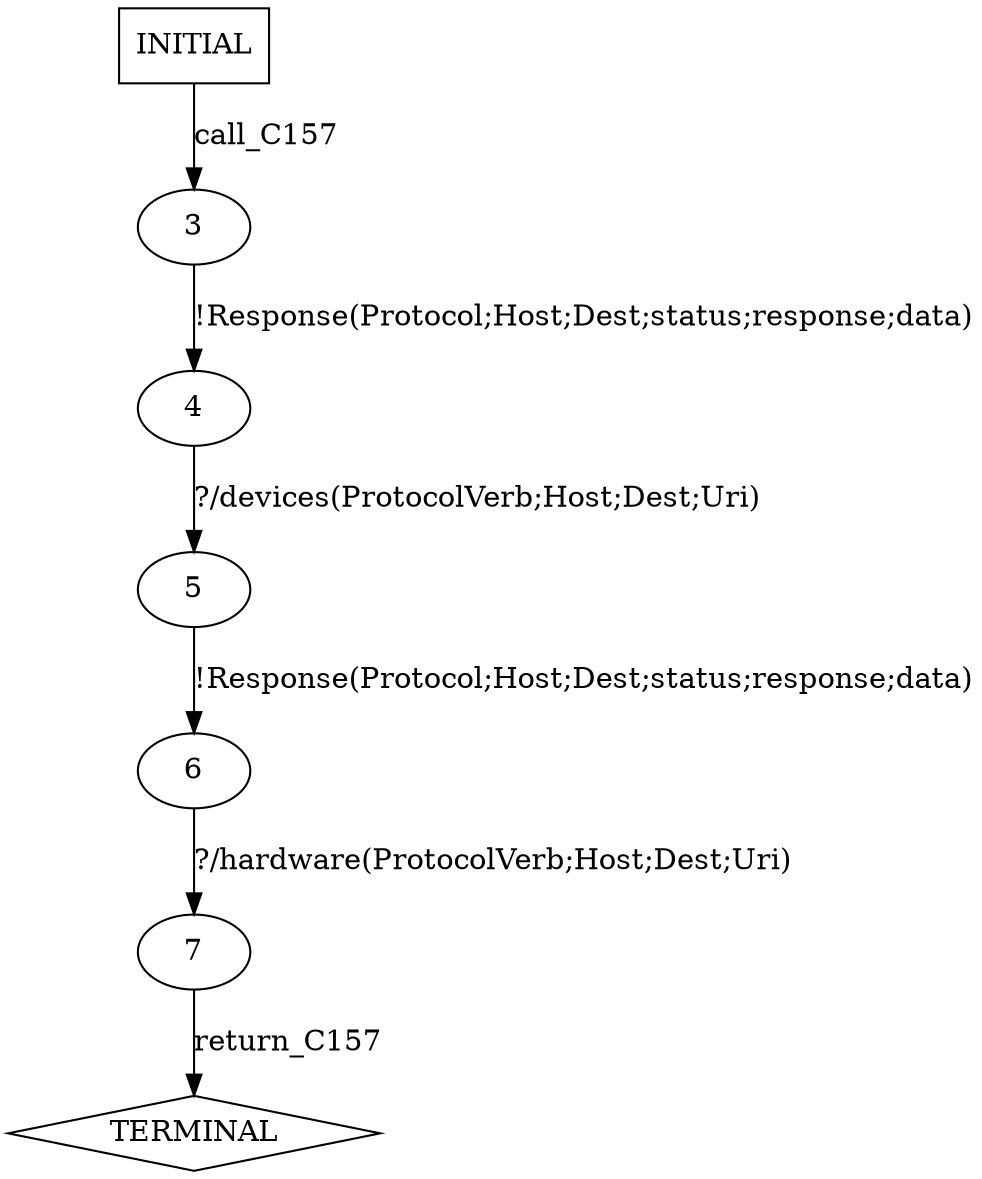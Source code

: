 digraph G {
  0 [label="INITIAL",shape=box];
  1 [label="TERMINAL",shape=diamond];
  3 [label="3"];
  4 [label="4"];
  5 [label="5"];
  6 [label="6"];
  7 [label="7"];
0->3  [label="call_C157"];
3->4 [label="!Response(Protocol;Host;Dest;status;response;data)"];
4->5 [label="?/devices(ProtocolVerb;Host;Dest;Uri)"];
5->6 [label="!Response(Protocol;Host;Dest;status;response;data)"];
6->7 [label="?/hardware(ProtocolVerb;Host;Dest;Uri)"];
7->1  [label="return_C157"];
}
